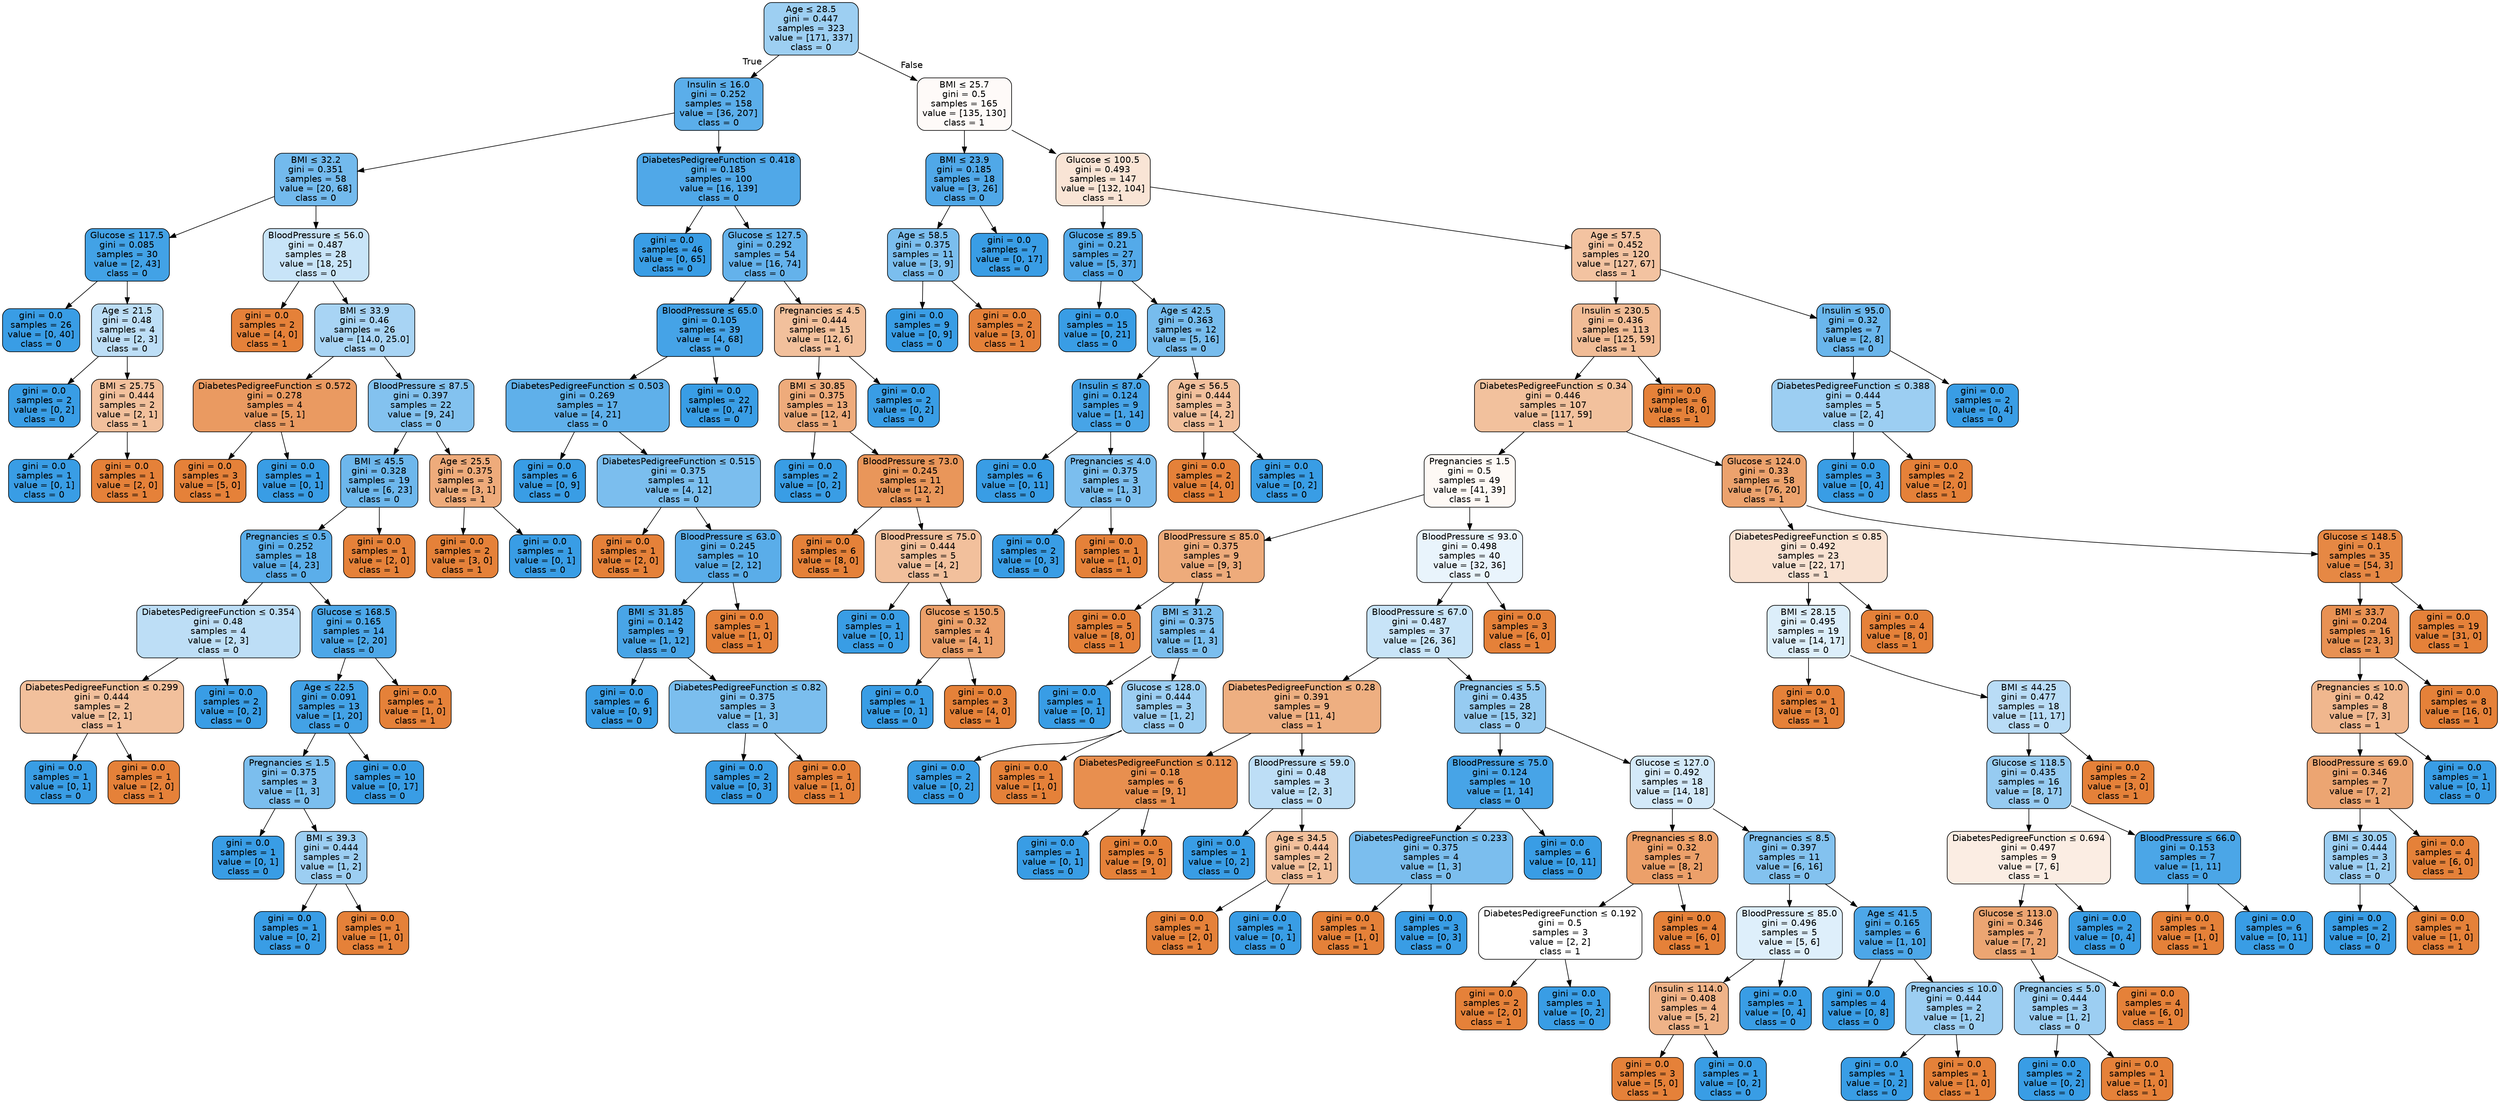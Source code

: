 digraph Tree {
node [shape=box, style="filled, rounded", color="black", fontname="helvetica"] ;
edge [fontname="helvetica"] ;
0 [label=<Age &le; 28.5<br/>gini = 0.447<br/>samples = 323<br/>value = [171, 337]<br/>class = 0>, fillcolor="#9dcff2"] ;
1 [label=<Insulin &le; 16.0<br/>gini = 0.252<br/>samples = 158<br/>value = [36, 207]<br/>class = 0>, fillcolor="#5baeea"] ;
0 -> 1 [labeldistance=2.5, labelangle=45, headlabel="True"] ;
2 [label=<BMI &le; 32.2<br/>gini = 0.351<br/>samples = 58<br/>value = [20, 68]<br/>class = 0>, fillcolor="#73baed"] ;
1 -> 2 ;
3 [label=<Glucose &le; 117.5<br/>gini = 0.085<br/>samples = 30<br/>value = [2, 43]<br/>class = 0>, fillcolor="#42a2e6"] ;
2 -> 3 ;
4 [label=<gini = 0.0<br/>samples = 26<br/>value = [0, 40]<br/>class = 0>, fillcolor="#399de5"] ;
3 -> 4 ;
5 [label=<Age &le; 21.5<br/>gini = 0.48<br/>samples = 4<br/>value = [2, 3]<br/>class = 0>, fillcolor="#bddef6"] ;
3 -> 5 ;
6 [label=<gini = 0.0<br/>samples = 2<br/>value = [0, 2]<br/>class = 0>, fillcolor="#399de5"] ;
5 -> 6 ;
7 [label=<BMI &le; 25.75<br/>gini = 0.444<br/>samples = 2<br/>value = [2, 1]<br/>class = 1>, fillcolor="#f2c09c"] ;
5 -> 7 ;
8 [label=<gini = 0.0<br/>samples = 1<br/>value = [0, 1]<br/>class = 0>, fillcolor="#399de5"] ;
7 -> 8 ;
9 [label=<gini = 0.0<br/>samples = 1<br/>value = [2, 0]<br/>class = 1>, fillcolor="#e58139"] ;
7 -> 9 ;
10 [label=<BloodPressure &le; 56.0<br/>gini = 0.487<br/>samples = 28<br/>value = [18, 25]<br/>class = 0>, fillcolor="#c8e4f8"] ;
2 -> 10 ;
11 [label=<gini = 0.0<br/>samples = 2<br/>value = [4, 0]<br/>class = 1>, fillcolor="#e58139"] ;
10 -> 11 ;
12 [label=<BMI &le; 33.9<br/>gini = 0.46<br/>samples = 26<br/>value = [14.0, 25.0]<br/>class = 0>, fillcolor="#a8d4f4"] ;
10 -> 12 ;
13 [label=<DiabetesPedigreeFunction &le; 0.572<br/>gini = 0.278<br/>samples = 4<br/>value = [5, 1]<br/>class = 1>, fillcolor="#ea9a61"] ;
12 -> 13 ;
14 [label=<gini = 0.0<br/>samples = 3<br/>value = [5, 0]<br/>class = 1>, fillcolor="#e58139"] ;
13 -> 14 ;
15 [label=<gini = 0.0<br/>samples = 1<br/>value = [0, 1]<br/>class = 0>, fillcolor="#399de5"] ;
13 -> 15 ;
16 [label=<BloodPressure &le; 87.5<br/>gini = 0.397<br/>samples = 22<br/>value = [9, 24]<br/>class = 0>, fillcolor="#83c2ef"] ;
12 -> 16 ;
17 [label=<BMI &le; 45.5<br/>gini = 0.328<br/>samples = 19<br/>value = [6, 23]<br/>class = 0>, fillcolor="#6db7ec"] ;
16 -> 17 ;
18 [label=<Pregnancies &le; 0.5<br/>gini = 0.252<br/>samples = 18<br/>value = [4, 23]<br/>class = 0>, fillcolor="#5baeea"] ;
17 -> 18 ;
19 [label=<DiabetesPedigreeFunction &le; 0.354<br/>gini = 0.48<br/>samples = 4<br/>value = [2, 3]<br/>class = 0>, fillcolor="#bddef6"] ;
18 -> 19 ;
20 [label=<DiabetesPedigreeFunction &le; 0.299<br/>gini = 0.444<br/>samples = 2<br/>value = [2, 1]<br/>class = 1>, fillcolor="#f2c09c"] ;
19 -> 20 ;
21 [label=<gini = 0.0<br/>samples = 1<br/>value = [0, 1]<br/>class = 0>, fillcolor="#399de5"] ;
20 -> 21 ;
22 [label=<gini = 0.0<br/>samples = 1<br/>value = [2, 0]<br/>class = 1>, fillcolor="#e58139"] ;
20 -> 22 ;
23 [label=<gini = 0.0<br/>samples = 2<br/>value = [0, 2]<br/>class = 0>, fillcolor="#399de5"] ;
19 -> 23 ;
24 [label=<Glucose &le; 168.5<br/>gini = 0.165<br/>samples = 14<br/>value = [2, 20]<br/>class = 0>, fillcolor="#4da7e8"] ;
18 -> 24 ;
25 [label=<Age &le; 22.5<br/>gini = 0.091<br/>samples = 13<br/>value = [1, 20]<br/>class = 0>, fillcolor="#43a2e6"] ;
24 -> 25 ;
26 [label=<Pregnancies &le; 1.5<br/>gini = 0.375<br/>samples = 3<br/>value = [1, 3]<br/>class = 0>, fillcolor="#7bbeee"] ;
25 -> 26 ;
27 [label=<gini = 0.0<br/>samples = 1<br/>value = [0, 1]<br/>class = 0>, fillcolor="#399de5"] ;
26 -> 27 ;
28 [label=<BMI &le; 39.3<br/>gini = 0.444<br/>samples = 2<br/>value = [1, 2]<br/>class = 0>, fillcolor="#9ccef2"] ;
26 -> 28 ;
29 [label=<gini = 0.0<br/>samples = 1<br/>value = [0, 2]<br/>class = 0>, fillcolor="#399de5"] ;
28 -> 29 ;
30 [label=<gini = 0.0<br/>samples = 1<br/>value = [1, 0]<br/>class = 1>, fillcolor="#e58139"] ;
28 -> 30 ;
31 [label=<gini = 0.0<br/>samples = 10<br/>value = [0, 17]<br/>class = 0>, fillcolor="#399de5"] ;
25 -> 31 ;
32 [label=<gini = 0.0<br/>samples = 1<br/>value = [1, 0]<br/>class = 1>, fillcolor="#e58139"] ;
24 -> 32 ;
33 [label=<gini = 0.0<br/>samples = 1<br/>value = [2, 0]<br/>class = 1>, fillcolor="#e58139"] ;
17 -> 33 ;
34 [label=<Age &le; 25.5<br/>gini = 0.375<br/>samples = 3<br/>value = [3, 1]<br/>class = 1>, fillcolor="#eeab7b"] ;
16 -> 34 ;
35 [label=<gini = 0.0<br/>samples = 2<br/>value = [3, 0]<br/>class = 1>, fillcolor="#e58139"] ;
34 -> 35 ;
36 [label=<gini = 0.0<br/>samples = 1<br/>value = [0, 1]<br/>class = 0>, fillcolor="#399de5"] ;
34 -> 36 ;
37 [label=<DiabetesPedigreeFunction &le; 0.418<br/>gini = 0.185<br/>samples = 100<br/>value = [16, 139]<br/>class = 0>, fillcolor="#50a8e8"] ;
1 -> 37 ;
38 [label=<gini = 0.0<br/>samples = 46<br/>value = [0, 65]<br/>class = 0>, fillcolor="#399de5"] ;
37 -> 38 ;
39 [label=<Glucose &le; 127.5<br/>gini = 0.292<br/>samples = 54<br/>value = [16, 74]<br/>class = 0>, fillcolor="#64b2eb"] ;
37 -> 39 ;
40 [label=<BloodPressure &le; 65.0<br/>gini = 0.105<br/>samples = 39<br/>value = [4, 68]<br/>class = 0>, fillcolor="#45a3e7"] ;
39 -> 40 ;
41 [label=<DiabetesPedigreeFunction &le; 0.503<br/>gini = 0.269<br/>samples = 17<br/>value = [4, 21]<br/>class = 0>, fillcolor="#5fb0ea"] ;
40 -> 41 ;
42 [label=<gini = 0.0<br/>samples = 6<br/>value = [0, 9]<br/>class = 0>, fillcolor="#399de5"] ;
41 -> 42 ;
43 [label=<DiabetesPedigreeFunction &le; 0.515<br/>gini = 0.375<br/>samples = 11<br/>value = [4, 12]<br/>class = 0>, fillcolor="#7bbeee"] ;
41 -> 43 ;
44 [label=<gini = 0.0<br/>samples = 1<br/>value = [2, 0]<br/>class = 1>, fillcolor="#e58139"] ;
43 -> 44 ;
45 [label=<BloodPressure &le; 63.0<br/>gini = 0.245<br/>samples = 10<br/>value = [2, 12]<br/>class = 0>, fillcolor="#5aade9"] ;
43 -> 45 ;
46 [label=<BMI &le; 31.85<br/>gini = 0.142<br/>samples = 9<br/>value = [1, 12]<br/>class = 0>, fillcolor="#49a5e7"] ;
45 -> 46 ;
47 [label=<gini = 0.0<br/>samples = 6<br/>value = [0, 9]<br/>class = 0>, fillcolor="#399de5"] ;
46 -> 47 ;
48 [label=<DiabetesPedigreeFunction &le; 0.82<br/>gini = 0.375<br/>samples = 3<br/>value = [1, 3]<br/>class = 0>, fillcolor="#7bbeee"] ;
46 -> 48 ;
49 [label=<gini = 0.0<br/>samples = 2<br/>value = [0, 3]<br/>class = 0>, fillcolor="#399de5"] ;
48 -> 49 ;
50 [label=<gini = 0.0<br/>samples = 1<br/>value = [1, 0]<br/>class = 1>, fillcolor="#e58139"] ;
48 -> 50 ;
51 [label=<gini = 0.0<br/>samples = 1<br/>value = [1, 0]<br/>class = 1>, fillcolor="#e58139"] ;
45 -> 51 ;
52 [label=<gini = 0.0<br/>samples = 22<br/>value = [0, 47]<br/>class = 0>, fillcolor="#399de5"] ;
40 -> 52 ;
53 [label=<Pregnancies &le; 4.5<br/>gini = 0.444<br/>samples = 15<br/>value = [12, 6]<br/>class = 1>, fillcolor="#f2c09c"] ;
39 -> 53 ;
54 [label=<BMI &le; 30.85<br/>gini = 0.375<br/>samples = 13<br/>value = [12, 4]<br/>class = 1>, fillcolor="#eeab7b"] ;
53 -> 54 ;
55 [label=<gini = 0.0<br/>samples = 2<br/>value = [0, 2]<br/>class = 0>, fillcolor="#399de5"] ;
54 -> 55 ;
56 [label=<BloodPressure &le; 73.0<br/>gini = 0.245<br/>samples = 11<br/>value = [12, 2]<br/>class = 1>, fillcolor="#e9965a"] ;
54 -> 56 ;
57 [label=<gini = 0.0<br/>samples = 6<br/>value = [8, 0]<br/>class = 1>, fillcolor="#e58139"] ;
56 -> 57 ;
58 [label=<BloodPressure &le; 75.0<br/>gini = 0.444<br/>samples = 5<br/>value = [4, 2]<br/>class = 1>, fillcolor="#f2c09c"] ;
56 -> 58 ;
59 [label=<gini = 0.0<br/>samples = 1<br/>value = [0, 1]<br/>class = 0>, fillcolor="#399de5"] ;
58 -> 59 ;
60 [label=<Glucose &le; 150.5<br/>gini = 0.32<br/>samples = 4<br/>value = [4, 1]<br/>class = 1>, fillcolor="#eca06a"] ;
58 -> 60 ;
61 [label=<gini = 0.0<br/>samples = 1<br/>value = [0, 1]<br/>class = 0>, fillcolor="#399de5"] ;
60 -> 61 ;
62 [label=<gini = 0.0<br/>samples = 3<br/>value = [4, 0]<br/>class = 1>, fillcolor="#e58139"] ;
60 -> 62 ;
63 [label=<gini = 0.0<br/>samples = 2<br/>value = [0, 2]<br/>class = 0>, fillcolor="#399de5"] ;
53 -> 63 ;
64 [label=<BMI &le; 25.7<br/>gini = 0.5<br/>samples = 165<br/>value = [135, 130]<br/>class = 1>, fillcolor="#fefaf8"] ;
0 -> 64 [labeldistance=2.5, labelangle=-45, headlabel="False"] ;
65 [label=<BMI &le; 23.9<br/>gini = 0.185<br/>samples = 18<br/>value = [3, 26]<br/>class = 0>, fillcolor="#50a8e8"] ;
64 -> 65 ;
66 [label=<Age &le; 58.5<br/>gini = 0.375<br/>samples = 11<br/>value = [3, 9]<br/>class = 0>, fillcolor="#7bbeee"] ;
65 -> 66 ;
67 [label=<gini = 0.0<br/>samples = 9<br/>value = [0, 9]<br/>class = 0>, fillcolor="#399de5"] ;
66 -> 67 ;
68 [label=<gini = 0.0<br/>samples = 2<br/>value = [3, 0]<br/>class = 1>, fillcolor="#e58139"] ;
66 -> 68 ;
69 [label=<gini = 0.0<br/>samples = 7<br/>value = [0, 17]<br/>class = 0>, fillcolor="#399de5"] ;
65 -> 69 ;
70 [label=<Glucose &le; 100.5<br/>gini = 0.493<br/>samples = 147<br/>value = [132, 104]<br/>class = 1>, fillcolor="#f9e4d5"] ;
64 -> 70 ;
71 [label=<Glucose &le; 89.5<br/>gini = 0.21<br/>samples = 27<br/>value = [5, 37]<br/>class = 0>, fillcolor="#54aae9"] ;
70 -> 71 ;
72 [label=<gini = 0.0<br/>samples = 15<br/>value = [0, 21]<br/>class = 0>, fillcolor="#399de5"] ;
71 -> 72 ;
73 [label=<Age &le; 42.5<br/>gini = 0.363<br/>samples = 12<br/>value = [5, 16]<br/>class = 0>, fillcolor="#77bced"] ;
71 -> 73 ;
74 [label=<Insulin &le; 87.0<br/>gini = 0.124<br/>samples = 9<br/>value = [1, 14]<br/>class = 0>, fillcolor="#47a4e7"] ;
73 -> 74 ;
75 [label=<gini = 0.0<br/>samples = 6<br/>value = [0, 11]<br/>class = 0>, fillcolor="#399de5"] ;
74 -> 75 ;
76 [label=<Pregnancies &le; 4.0<br/>gini = 0.375<br/>samples = 3<br/>value = [1, 3]<br/>class = 0>, fillcolor="#7bbeee"] ;
74 -> 76 ;
77 [label=<gini = 0.0<br/>samples = 2<br/>value = [0, 3]<br/>class = 0>, fillcolor="#399de5"] ;
76 -> 77 ;
78 [label=<gini = 0.0<br/>samples = 1<br/>value = [1, 0]<br/>class = 1>, fillcolor="#e58139"] ;
76 -> 78 ;
79 [label=<Age &le; 56.5<br/>gini = 0.444<br/>samples = 3<br/>value = [4, 2]<br/>class = 1>, fillcolor="#f2c09c"] ;
73 -> 79 ;
80 [label=<gini = 0.0<br/>samples = 2<br/>value = [4, 0]<br/>class = 1>, fillcolor="#e58139"] ;
79 -> 80 ;
81 [label=<gini = 0.0<br/>samples = 1<br/>value = [0, 2]<br/>class = 0>, fillcolor="#399de5"] ;
79 -> 81 ;
82 [label=<Age &le; 57.5<br/>gini = 0.452<br/>samples = 120<br/>value = [127, 67]<br/>class = 1>, fillcolor="#f3c3a1"] ;
70 -> 82 ;
83 [label=<Insulin &le; 230.5<br/>gini = 0.436<br/>samples = 113<br/>value = [125, 59]<br/>class = 1>, fillcolor="#f1bc96"] ;
82 -> 83 ;
84 [label=<DiabetesPedigreeFunction &le; 0.34<br/>gini = 0.446<br/>samples = 107<br/>value = [117, 59]<br/>class = 1>, fillcolor="#f2c19d"] ;
83 -> 84 ;
85 [label=<Pregnancies &le; 1.5<br/>gini = 0.5<br/>samples = 49<br/>value = [41, 39]<br/>class = 1>, fillcolor="#fef9f5"] ;
84 -> 85 ;
86 [label=<BloodPressure &le; 85.0<br/>gini = 0.375<br/>samples = 9<br/>value = [9, 3]<br/>class = 1>, fillcolor="#eeab7b"] ;
85 -> 86 ;
87 [label=<gini = 0.0<br/>samples = 5<br/>value = [8, 0]<br/>class = 1>, fillcolor="#e58139"] ;
86 -> 87 ;
88 [label=<BMI &le; 31.2<br/>gini = 0.375<br/>samples = 4<br/>value = [1, 3]<br/>class = 0>, fillcolor="#7bbeee"] ;
86 -> 88 ;
89 [label=<gini = 0.0<br/>samples = 1<br/>value = [0, 1]<br/>class = 0>, fillcolor="#399de5"] ;
88 -> 89 ;
90 [label=<Glucose &le; 128.0<br/>gini = 0.444<br/>samples = 3<br/>value = [1, 2]<br/>class = 0>, fillcolor="#9ccef2"] ;
88 -> 90 ;
91 [label=<gini = 0.0<br/>samples = 2<br/>value = [0, 2]<br/>class = 0>, fillcolor="#399de5"] ;
90 -> 91 ;
92 [label=<gini = 0.0<br/>samples = 1<br/>value = [1, 0]<br/>class = 1>, fillcolor="#e58139"] ;
90 -> 92 ;
93 [label=<BloodPressure &le; 93.0<br/>gini = 0.498<br/>samples = 40<br/>value = [32, 36]<br/>class = 0>, fillcolor="#e9f4fc"] ;
85 -> 93 ;
94 [label=<BloodPressure &le; 67.0<br/>gini = 0.487<br/>samples = 37<br/>value = [26, 36]<br/>class = 0>, fillcolor="#c8e4f8"] ;
93 -> 94 ;
95 [label=<DiabetesPedigreeFunction &le; 0.28<br/>gini = 0.391<br/>samples = 9<br/>value = [11, 4]<br/>class = 1>, fillcolor="#eeaf81"] ;
94 -> 95 ;
96 [label=<DiabetesPedigreeFunction &le; 0.112<br/>gini = 0.18<br/>samples = 6<br/>value = [9, 1]<br/>class = 1>, fillcolor="#e88f4f"] ;
95 -> 96 ;
97 [label=<gini = 0.0<br/>samples = 1<br/>value = [0, 1]<br/>class = 0>, fillcolor="#399de5"] ;
96 -> 97 ;
98 [label=<gini = 0.0<br/>samples = 5<br/>value = [9, 0]<br/>class = 1>, fillcolor="#e58139"] ;
96 -> 98 ;
99 [label=<BloodPressure &le; 59.0<br/>gini = 0.48<br/>samples = 3<br/>value = [2, 3]<br/>class = 0>, fillcolor="#bddef6"] ;
95 -> 99 ;
100 [label=<gini = 0.0<br/>samples = 1<br/>value = [0, 2]<br/>class = 0>, fillcolor="#399de5"] ;
99 -> 100 ;
101 [label=<Age &le; 34.5<br/>gini = 0.444<br/>samples = 2<br/>value = [2, 1]<br/>class = 1>, fillcolor="#f2c09c"] ;
99 -> 101 ;
102 [label=<gini = 0.0<br/>samples = 1<br/>value = [2, 0]<br/>class = 1>, fillcolor="#e58139"] ;
101 -> 102 ;
103 [label=<gini = 0.0<br/>samples = 1<br/>value = [0, 1]<br/>class = 0>, fillcolor="#399de5"] ;
101 -> 103 ;
104 [label=<Pregnancies &le; 5.5<br/>gini = 0.435<br/>samples = 28<br/>value = [15, 32]<br/>class = 0>, fillcolor="#96cbf1"] ;
94 -> 104 ;
105 [label=<BloodPressure &le; 75.0<br/>gini = 0.124<br/>samples = 10<br/>value = [1, 14]<br/>class = 0>, fillcolor="#47a4e7"] ;
104 -> 105 ;
106 [label=<DiabetesPedigreeFunction &le; 0.233<br/>gini = 0.375<br/>samples = 4<br/>value = [1, 3]<br/>class = 0>, fillcolor="#7bbeee"] ;
105 -> 106 ;
107 [label=<gini = 0.0<br/>samples = 1<br/>value = [1, 0]<br/>class = 1>, fillcolor="#e58139"] ;
106 -> 107 ;
108 [label=<gini = 0.0<br/>samples = 3<br/>value = [0, 3]<br/>class = 0>, fillcolor="#399de5"] ;
106 -> 108 ;
109 [label=<gini = 0.0<br/>samples = 6<br/>value = [0, 11]<br/>class = 0>, fillcolor="#399de5"] ;
105 -> 109 ;
110 [label=<Glucose &le; 127.0<br/>gini = 0.492<br/>samples = 18<br/>value = [14, 18]<br/>class = 0>, fillcolor="#d3e9f9"] ;
104 -> 110 ;
111 [label=<Pregnancies &le; 8.0<br/>gini = 0.32<br/>samples = 7<br/>value = [8, 2]<br/>class = 1>, fillcolor="#eca06a"] ;
110 -> 111 ;
112 [label=<DiabetesPedigreeFunction &le; 0.192<br/>gini = 0.5<br/>samples = 3<br/>value = [2, 2]<br/>class = 1>, fillcolor="#ffffff"] ;
111 -> 112 ;
113 [label=<gini = 0.0<br/>samples = 2<br/>value = [2, 0]<br/>class = 1>, fillcolor="#e58139"] ;
112 -> 113 ;
114 [label=<gini = 0.0<br/>samples = 1<br/>value = [0, 2]<br/>class = 0>, fillcolor="#399de5"] ;
112 -> 114 ;
115 [label=<gini = 0.0<br/>samples = 4<br/>value = [6, 0]<br/>class = 1>, fillcolor="#e58139"] ;
111 -> 115 ;
116 [label=<Pregnancies &le; 8.5<br/>gini = 0.397<br/>samples = 11<br/>value = [6, 16]<br/>class = 0>, fillcolor="#83c2ef"] ;
110 -> 116 ;
117 [label=<BloodPressure &le; 85.0<br/>gini = 0.496<br/>samples = 5<br/>value = [5, 6]<br/>class = 0>, fillcolor="#deeffb"] ;
116 -> 117 ;
118 [label=<Insulin &le; 114.0<br/>gini = 0.408<br/>samples = 4<br/>value = [5, 2]<br/>class = 1>, fillcolor="#efb388"] ;
117 -> 118 ;
119 [label=<gini = 0.0<br/>samples = 3<br/>value = [5, 0]<br/>class = 1>, fillcolor="#e58139"] ;
118 -> 119 ;
120 [label=<gini = 0.0<br/>samples = 1<br/>value = [0, 2]<br/>class = 0>, fillcolor="#399de5"] ;
118 -> 120 ;
121 [label=<gini = 0.0<br/>samples = 1<br/>value = [0, 4]<br/>class = 0>, fillcolor="#399de5"] ;
117 -> 121 ;
122 [label=<Age &le; 41.5<br/>gini = 0.165<br/>samples = 6<br/>value = [1, 10]<br/>class = 0>, fillcolor="#4da7e8"] ;
116 -> 122 ;
123 [label=<gini = 0.0<br/>samples = 4<br/>value = [0, 8]<br/>class = 0>, fillcolor="#399de5"] ;
122 -> 123 ;
124 [label=<Pregnancies &le; 10.0<br/>gini = 0.444<br/>samples = 2<br/>value = [1, 2]<br/>class = 0>, fillcolor="#9ccef2"] ;
122 -> 124 ;
125 [label=<gini = 0.0<br/>samples = 1<br/>value = [0, 2]<br/>class = 0>, fillcolor="#399de5"] ;
124 -> 125 ;
126 [label=<gini = 0.0<br/>samples = 1<br/>value = [1, 0]<br/>class = 1>, fillcolor="#e58139"] ;
124 -> 126 ;
127 [label=<gini = 0.0<br/>samples = 3<br/>value = [6, 0]<br/>class = 1>, fillcolor="#e58139"] ;
93 -> 127 ;
128 [label=<Glucose &le; 124.0<br/>gini = 0.33<br/>samples = 58<br/>value = [76, 20]<br/>class = 1>, fillcolor="#eca26d"] ;
84 -> 128 ;
129 [label=<DiabetesPedigreeFunction &le; 0.85<br/>gini = 0.492<br/>samples = 23<br/>value = [22, 17]<br/>class = 1>, fillcolor="#f9e2d2"] ;
128 -> 129 ;
130 [label=<BMI &le; 28.15<br/>gini = 0.495<br/>samples = 19<br/>value = [14, 17]<br/>class = 0>, fillcolor="#dceefa"] ;
129 -> 130 ;
131 [label=<gini = 0.0<br/>samples = 1<br/>value = [3, 0]<br/>class = 1>, fillcolor="#e58139"] ;
130 -> 131 ;
132 [label=<BMI &le; 44.25<br/>gini = 0.477<br/>samples = 18<br/>value = [11, 17]<br/>class = 0>, fillcolor="#b9dcf6"] ;
130 -> 132 ;
133 [label=<Glucose &le; 118.5<br/>gini = 0.435<br/>samples = 16<br/>value = [8, 17]<br/>class = 0>, fillcolor="#96cbf1"] ;
132 -> 133 ;
134 [label=<DiabetesPedigreeFunction &le; 0.694<br/>gini = 0.497<br/>samples = 9<br/>value = [7, 6]<br/>class = 1>, fillcolor="#fbede3"] ;
133 -> 134 ;
135 [label=<Glucose &le; 113.0<br/>gini = 0.346<br/>samples = 7<br/>value = [7, 2]<br/>class = 1>, fillcolor="#eca572"] ;
134 -> 135 ;
136 [label=<Pregnancies &le; 5.0<br/>gini = 0.444<br/>samples = 3<br/>value = [1, 2]<br/>class = 0>, fillcolor="#9ccef2"] ;
135 -> 136 ;
137 [label=<gini = 0.0<br/>samples = 2<br/>value = [0, 2]<br/>class = 0>, fillcolor="#399de5"] ;
136 -> 137 ;
138 [label=<gini = 0.0<br/>samples = 1<br/>value = [1, 0]<br/>class = 1>, fillcolor="#e58139"] ;
136 -> 138 ;
139 [label=<gini = 0.0<br/>samples = 4<br/>value = [6, 0]<br/>class = 1>, fillcolor="#e58139"] ;
135 -> 139 ;
140 [label=<gini = 0.0<br/>samples = 2<br/>value = [0, 4]<br/>class = 0>, fillcolor="#399de5"] ;
134 -> 140 ;
141 [label=<BloodPressure &le; 66.0<br/>gini = 0.153<br/>samples = 7<br/>value = [1, 11]<br/>class = 0>, fillcolor="#4ba6e7"] ;
133 -> 141 ;
142 [label=<gini = 0.0<br/>samples = 1<br/>value = [1, 0]<br/>class = 1>, fillcolor="#e58139"] ;
141 -> 142 ;
143 [label=<gini = 0.0<br/>samples = 6<br/>value = [0, 11]<br/>class = 0>, fillcolor="#399de5"] ;
141 -> 143 ;
144 [label=<gini = 0.0<br/>samples = 2<br/>value = [3, 0]<br/>class = 1>, fillcolor="#e58139"] ;
132 -> 144 ;
145 [label=<gini = 0.0<br/>samples = 4<br/>value = [8, 0]<br/>class = 1>, fillcolor="#e58139"] ;
129 -> 145 ;
146 [label=<Glucose &le; 148.5<br/>gini = 0.1<br/>samples = 35<br/>value = [54, 3]<br/>class = 1>, fillcolor="#e68844"] ;
128 -> 146 ;
147 [label=<BMI &le; 33.7<br/>gini = 0.204<br/>samples = 16<br/>value = [23, 3]<br/>class = 1>, fillcolor="#e89153"] ;
146 -> 147 ;
148 [label=<Pregnancies &le; 10.0<br/>gini = 0.42<br/>samples = 8<br/>value = [7, 3]<br/>class = 1>, fillcolor="#f0b78e"] ;
147 -> 148 ;
149 [label=<BloodPressure &le; 69.0<br/>gini = 0.346<br/>samples = 7<br/>value = [7, 2]<br/>class = 1>, fillcolor="#eca572"] ;
148 -> 149 ;
150 [label=<BMI &le; 30.05<br/>gini = 0.444<br/>samples = 3<br/>value = [1, 2]<br/>class = 0>, fillcolor="#9ccef2"] ;
149 -> 150 ;
151 [label=<gini = 0.0<br/>samples = 2<br/>value = [0, 2]<br/>class = 0>, fillcolor="#399de5"] ;
150 -> 151 ;
152 [label=<gini = 0.0<br/>samples = 1<br/>value = [1, 0]<br/>class = 1>, fillcolor="#e58139"] ;
150 -> 152 ;
153 [label=<gini = 0.0<br/>samples = 4<br/>value = [6, 0]<br/>class = 1>, fillcolor="#e58139"] ;
149 -> 153 ;
154 [label=<gini = 0.0<br/>samples = 1<br/>value = [0, 1]<br/>class = 0>, fillcolor="#399de5"] ;
148 -> 154 ;
155 [label=<gini = 0.0<br/>samples = 8<br/>value = [16, 0]<br/>class = 1>, fillcolor="#e58139"] ;
147 -> 155 ;
156 [label=<gini = 0.0<br/>samples = 19<br/>value = [31, 0]<br/>class = 1>, fillcolor="#e58139"] ;
146 -> 156 ;
157 [label=<gini = 0.0<br/>samples = 6<br/>value = [8, 0]<br/>class = 1>, fillcolor="#e58139"] ;
83 -> 157 ;
158 [label=<Insulin &le; 95.0<br/>gini = 0.32<br/>samples = 7<br/>value = [2, 8]<br/>class = 0>, fillcolor="#6ab6ec"] ;
82 -> 158 ;
159 [label=<DiabetesPedigreeFunction &le; 0.388<br/>gini = 0.444<br/>samples = 5<br/>value = [2, 4]<br/>class = 0>, fillcolor="#9ccef2"] ;
158 -> 159 ;
160 [label=<gini = 0.0<br/>samples = 3<br/>value = [0, 4]<br/>class = 0>, fillcolor="#399de5"] ;
159 -> 160 ;
161 [label=<gini = 0.0<br/>samples = 2<br/>value = [2, 0]<br/>class = 1>, fillcolor="#e58139"] ;
159 -> 161 ;
162 [label=<gini = 0.0<br/>samples = 2<br/>value = [0, 4]<br/>class = 0>, fillcolor="#399de5"] ;
158 -> 162 ;
}